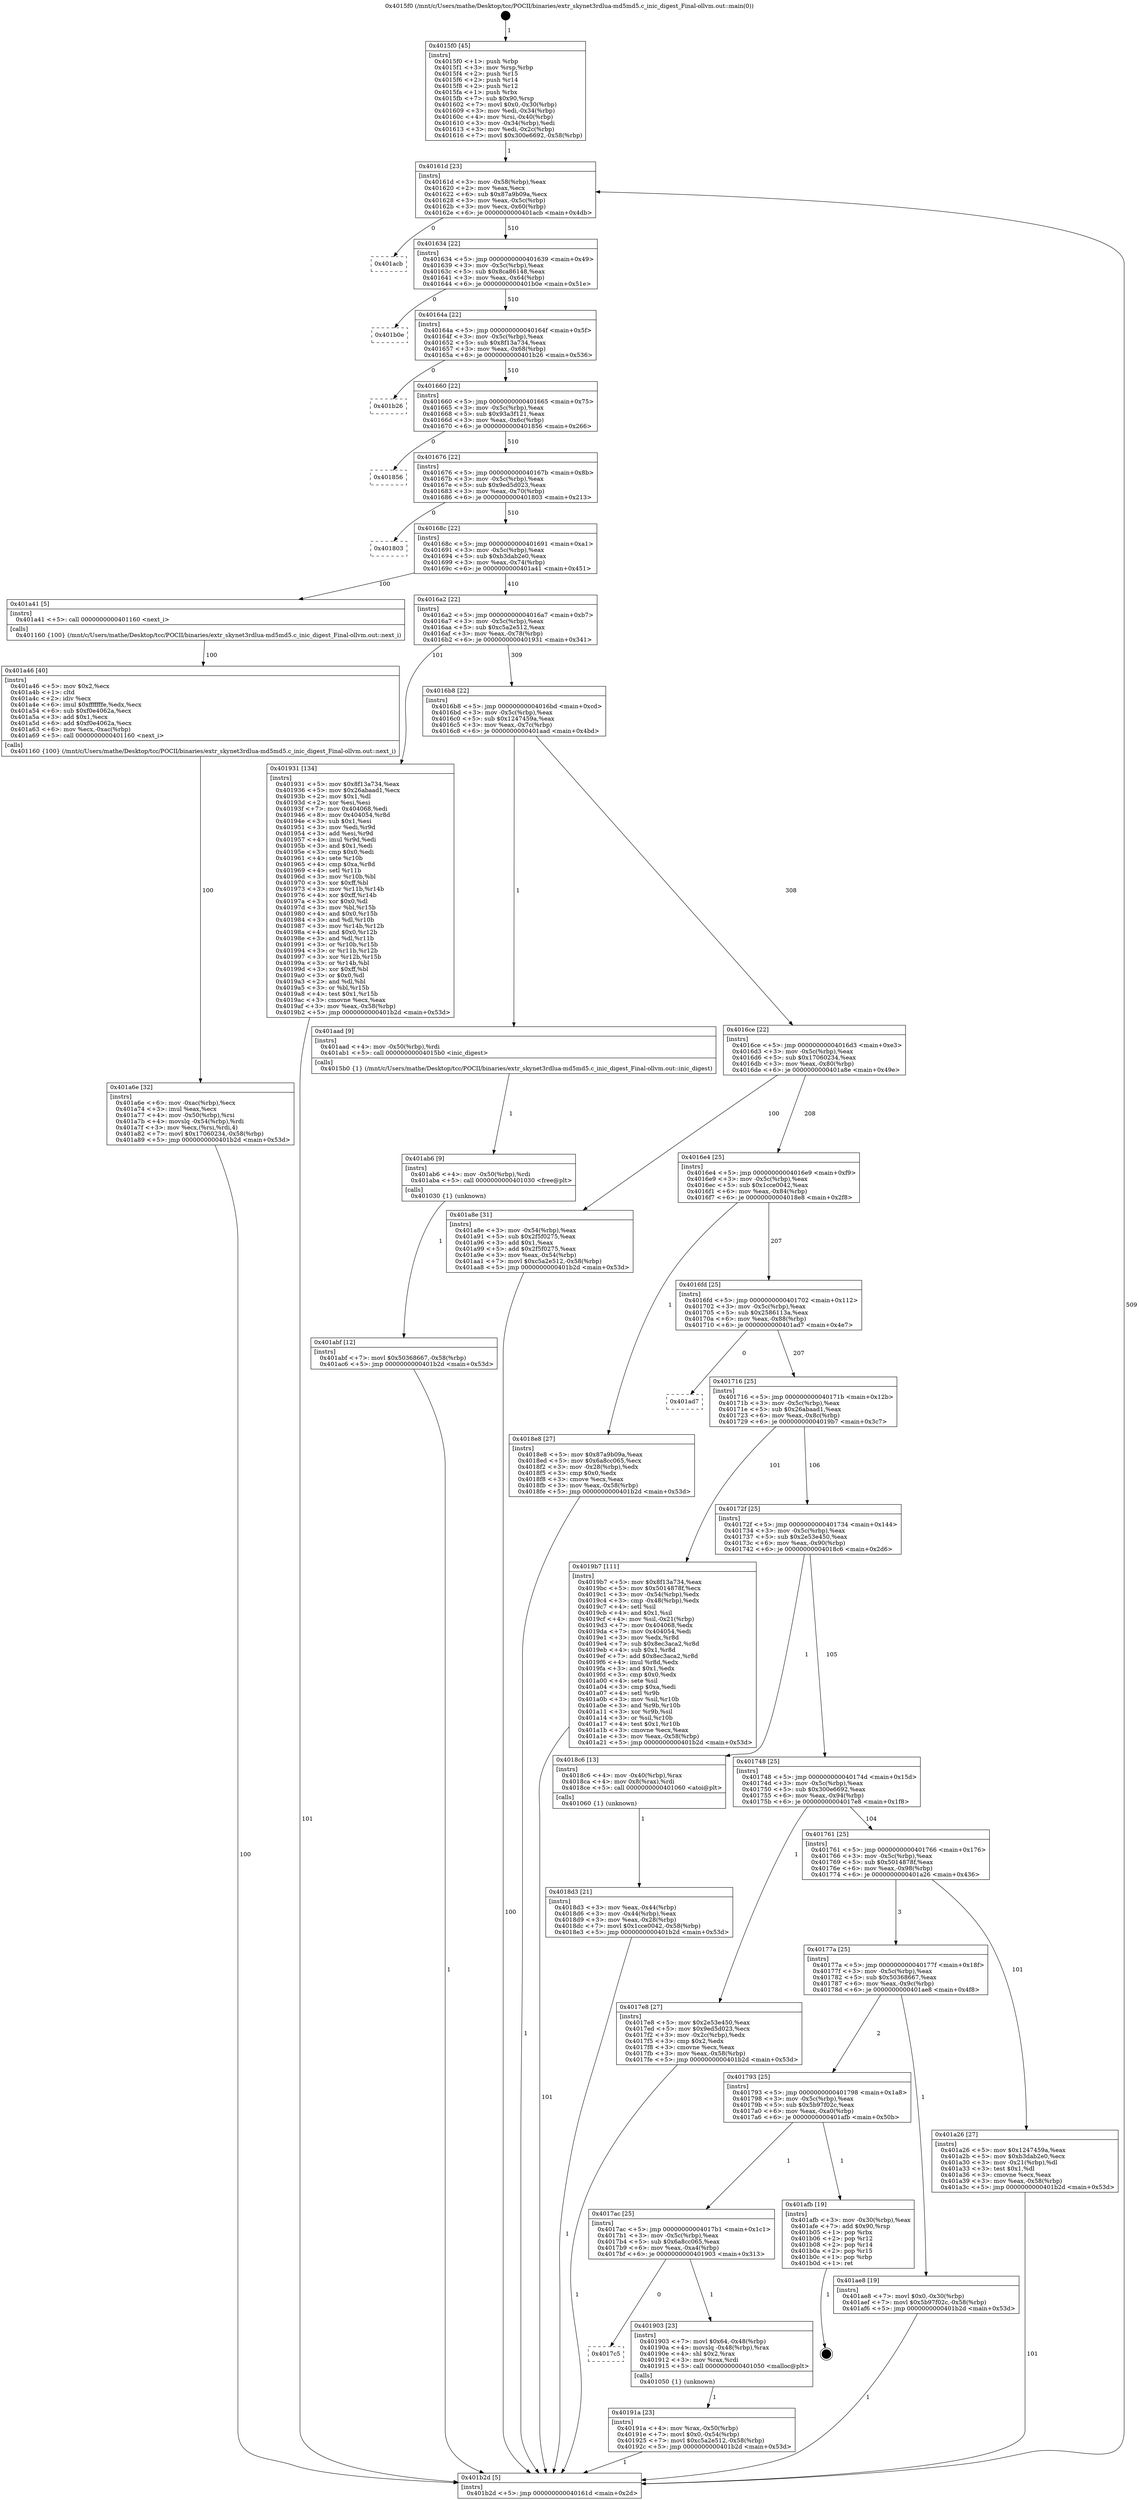digraph "0x4015f0" {
  label = "0x4015f0 (/mnt/c/Users/mathe/Desktop/tcc/POCII/binaries/extr_skynet3rdlua-md5md5.c_inic_digest_Final-ollvm.out::main(0))"
  labelloc = "t"
  node[shape=record]

  Entry [label="",width=0.3,height=0.3,shape=circle,fillcolor=black,style=filled]
  "0x40161d" [label="{
     0x40161d [23]\l
     | [instrs]\l
     &nbsp;&nbsp;0x40161d \<+3\>: mov -0x58(%rbp),%eax\l
     &nbsp;&nbsp;0x401620 \<+2\>: mov %eax,%ecx\l
     &nbsp;&nbsp;0x401622 \<+6\>: sub $0x87a9b09a,%ecx\l
     &nbsp;&nbsp;0x401628 \<+3\>: mov %eax,-0x5c(%rbp)\l
     &nbsp;&nbsp;0x40162b \<+3\>: mov %ecx,-0x60(%rbp)\l
     &nbsp;&nbsp;0x40162e \<+6\>: je 0000000000401acb \<main+0x4db\>\l
  }"]
  "0x401acb" [label="{
     0x401acb\l
  }", style=dashed]
  "0x401634" [label="{
     0x401634 [22]\l
     | [instrs]\l
     &nbsp;&nbsp;0x401634 \<+5\>: jmp 0000000000401639 \<main+0x49\>\l
     &nbsp;&nbsp;0x401639 \<+3\>: mov -0x5c(%rbp),%eax\l
     &nbsp;&nbsp;0x40163c \<+5\>: sub $0x8ca86148,%eax\l
     &nbsp;&nbsp;0x401641 \<+3\>: mov %eax,-0x64(%rbp)\l
     &nbsp;&nbsp;0x401644 \<+6\>: je 0000000000401b0e \<main+0x51e\>\l
  }"]
  Exit [label="",width=0.3,height=0.3,shape=circle,fillcolor=black,style=filled,peripheries=2]
  "0x401b0e" [label="{
     0x401b0e\l
  }", style=dashed]
  "0x40164a" [label="{
     0x40164a [22]\l
     | [instrs]\l
     &nbsp;&nbsp;0x40164a \<+5\>: jmp 000000000040164f \<main+0x5f\>\l
     &nbsp;&nbsp;0x40164f \<+3\>: mov -0x5c(%rbp),%eax\l
     &nbsp;&nbsp;0x401652 \<+5\>: sub $0x8f13a734,%eax\l
     &nbsp;&nbsp;0x401657 \<+3\>: mov %eax,-0x68(%rbp)\l
     &nbsp;&nbsp;0x40165a \<+6\>: je 0000000000401b26 \<main+0x536\>\l
  }"]
  "0x401abf" [label="{
     0x401abf [12]\l
     | [instrs]\l
     &nbsp;&nbsp;0x401abf \<+7\>: movl $0x50368667,-0x58(%rbp)\l
     &nbsp;&nbsp;0x401ac6 \<+5\>: jmp 0000000000401b2d \<main+0x53d\>\l
  }"]
  "0x401b26" [label="{
     0x401b26\l
  }", style=dashed]
  "0x401660" [label="{
     0x401660 [22]\l
     | [instrs]\l
     &nbsp;&nbsp;0x401660 \<+5\>: jmp 0000000000401665 \<main+0x75\>\l
     &nbsp;&nbsp;0x401665 \<+3\>: mov -0x5c(%rbp),%eax\l
     &nbsp;&nbsp;0x401668 \<+5\>: sub $0x93a3f121,%eax\l
     &nbsp;&nbsp;0x40166d \<+3\>: mov %eax,-0x6c(%rbp)\l
     &nbsp;&nbsp;0x401670 \<+6\>: je 0000000000401856 \<main+0x266\>\l
  }"]
  "0x401ab6" [label="{
     0x401ab6 [9]\l
     | [instrs]\l
     &nbsp;&nbsp;0x401ab6 \<+4\>: mov -0x50(%rbp),%rdi\l
     &nbsp;&nbsp;0x401aba \<+5\>: call 0000000000401030 \<free@plt\>\l
     | [calls]\l
     &nbsp;&nbsp;0x401030 \{1\} (unknown)\l
  }"]
  "0x401856" [label="{
     0x401856\l
  }", style=dashed]
  "0x401676" [label="{
     0x401676 [22]\l
     | [instrs]\l
     &nbsp;&nbsp;0x401676 \<+5\>: jmp 000000000040167b \<main+0x8b\>\l
     &nbsp;&nbsp;0x40167b \<+3\>: mov -0x5c(%rbp),%eax\l
     &nbsp;&nbsp;0x40167e \<+5\>: sub $0x9ed5d023,%eax\l
     &nbsp;&nbsp;0x401683 \<+3\>: mov %eax,-0x70(%rbp)\l
     &nbsp;&nbsp;0x401686 \<+6\>: je 0000000000401803 \<main+0x213\>\l
  }"]
  "0x401a6e" [label="{
     0x401a6e [32]\l
     | [instrs]\l
     &nbsp;&nbsp;0x401a6e \<+6\>: mov -0xac(%rbp),%ecx\l
     &nbsp;&nbsp;0x401a74 \<+3\>: imul %eax,%ecx\l
     &nbsp;&nbsp;0x401a77 \<+4\>: mov -0x50(%rbp),%rsi\l
     &nbsp;&nbsp;0x401a7b \<+4\>: movslq -0x54(%rbp),%rdi\l
     &nbsp;&nbsp;0x401a7f \<+3\>: mov %ecx,(%rsi,%rdi,4)\l
     &nbsp;&nbsp;0x401a82 \<+7\>: movl $0x17060234,-0x58(%rbp)\l
     &nbsp;&nbsp;0x401a89 \<+5\>: jmp 0000000000401b2d \<main+0x53d\>\l
  }"]
  "0x401803" [label="{
     0x401803\l
  }", style=dashed]
  "0x40168c" [label="{
     0x40168c [22]\l
     | [instrs]\l
     &nbsp;&nbsp;0x40168c \<+5\>: jmp 0000000000401691 \<main+0xa1\>\l
     &nbsp;&nbsp;0x401691 \<+3\>: mov -0x5c(%rbp),%eax\l
     &nbsp;&nbsp;0x401694 \<+5\>: sub $0xb3dab2e0,%eax\l
     &nbsp;&nbsp;0x401699 \<+3\>: mov %eax,-0x74(%rbp)\l
     &nbsp;&nbsp;0x40169c \<+6\>: je 0000000000401a41 \<main+0x451\>\l
  }"]
  "0x401a46" [label="{
     0x401a46 [40]\l
     | [instrs]\l
     &nbsp;&nbsp;0x401a46 \<+5\>: mov $0x2,%ecx\l
     &nbsp;&nbsp;0x401a4b \<+1\>: cltd\l
     &nbsp;&nbsp;0x401a4c \<+2\>: idiv %ecx\l
     &nbsp;&nbsp;0x401a4e \<+6\>: imul $0xfffffffe,%edx,%ecx\l
     &nbsp;&nbsp;0x401a54 \<+6\>: sub $0xf0e4062a,%ecx\l
     &nbsp;&nbsp;0x401a5a \<+3\>: add $0x1,%ecx\l
     &nbsp;&nbsp;0x401a5d \<+6\>: add $0xf0e4062a,%ecx\l
     &nbsp;&nbsp;0x401a63 \<+6\>: mov %ecx,-0xac(%rbp)\l
     &nbsp;&nbsp;0x401a69 \<+5\>: call 0000000000401160 \<next_i\>\l
     | [calls]\l
     &nbsp;&nbsp;0x401160 \{100\} (/mnt/c/Users/mathe/Desktop/tcc/POCII/binaries/extr_skynet3rdlua-md5md5.c_inic_digest_Final-ollvm.out::next_i)\l
  }"]
  "0x401a41" [label="{
     0x401a41 [5]\l
     | [instrs]\l
     &nbsp;&nbsp;0x401a41 \<+5\>: call 0000000000401160 \<next_i\>\l
     | [calls]\l
     &nbsp;&nbsp;0x401160 \{100\} (/mnt/c/Users/mathe/Desktop/tcc/POCII/binaries/extr_skynet3rdlua-md5md5.c_inic_digest_Final-ollvm.out::next_i)\l
  }"]
  "0x4016a2" [label="{
     0x4016a2 [22]\l
     | [instrs]\l
     &nbsp;&nbsp;0x4016a2 \<+5\>: jmp 00000000004016a7 \<main+0xb7\>\l
     &nbsp;&nbsp;0x4016a7 \<+3\>: mov -0x5c(%rbp),%eax\l
     &nbsp;&nbsp;0x4016aa \<+5\>: sub $0xc5a2e512,%eax\l
     &nbsp;&nbsp;0x4016af \<+3\>: mov %eax,-0x78(%rbp)\l
     &nbsp;&nbsp;0x4016b2 \<+6\>: je 0000000000401931 \<main+0x341\>\l
  }"]
  "0x40191a" [label="{
     0x40191a [23]\l
     | [instrs]\l
     &nbsp;&nbsp;0x40191a \<+4\>: mov %rax,-0x50(%rbp)\l
     &nbsp;&nbsp;0x40191e \<+7\>: movl $0x0,-0x54(%rbp)\l
     &nbsp;&nbsp;0x401925 \<+7\>: movl $0xc5a2e512,-0x58(%rbp)\l
     &nbsp;&nbsp;0x40192c \<+5\>: jmp 0000000000401b2d \<main+0x53d\>\l
  }"]
  "0x401931" [label="{
     0x401931 [134]\l
     | [instrs]\l
     &nbsp;&nbsp;0x401931 \<+5\>: mov $0x8f13a734,%eax\l
     &nbsp;&nbsp;0x401936 \<+5\>: mov $0x26abaad1,%ecx\l
     &nbsp;&nbsp;0x40193b \<+2\>: mov $0x1,%dl\l
     &nbsp;&nbsp;0x40193d \<+2\>: xor %esi,%esi\l
     &nbsp;&nbsp;0x40193f \<+7\>: mov 0x404068,%edi\l
     &nbsp;&nbsp;0x401946 \<+8\>: mov 0x404054,%r8d\l
     &nbsp;&nbsp;0x40194e \<+3\>: sub $0x1,%esi\l
     &nbsp;&nbsp;0x401951 \<+3\>: mov %edi,%r9d\l
     &nbsp;&nbsp;0x401954 \<+3\>: add %esi,%r9d\l
     &nbsp;&nbsp;0x401957 \<+4\>: imul %r9d,%edi\l
     &nbsp;&nbsp;0x40195b \<+3\>: and $0x1,%edi\l
     &nbsp;&nbsp;0x40195e \<+3\>: cmp $0x0,%edi\l
     &nbsp;&nbsp;0x401961 \<+4\>: sete %r10b\l
     &nbsp;&nbsp;0x401965 \<+4\>: cmp $0xa,%r8d\l
     &nbsp;&nbsp;0x401969 \<+4\>: setl %r11b\l
     &nbsp;&nbsp;0x40196d \<+3\>: mov %r10b,%bl\l
     &nbsp;&nbsp;0x401970 \<+3\>: xor $0xff,%bl\l
     &nbsp;&nbsp;0x401973 \<+3\>: mov %r11b,%r14b\l
     &nbsp;&nbsp;0x401976 \<+4\>: xor $0xff,%r14b\l
     &nbsp;&nbsp;0x40197a \<+3\>: xor $0x0,%dl\l
     &nbsp;&nbsp;0x40197d \<+3\>: mov %bl,%r15b\l
     &nbsp;&nbsp;0x401980 \<+4\>: and $0x0,%r15b\l
     &nbsp;&nbsp;0x401984 \<+3\>: and %dl,%r10b\l
     &nbsp;&nbsp;0x401987 \<+3\>: mov %r14b,%r12b\l
     &nbsp;&nbsp;0x40198a \<+4\>: and $0x0,%r12b\l
     &nbsp;&nbsp;0x40198e \<+3\>: and %dl,%r11b\l
     &nbsp;&nbsp;0x401991 \<+3\>: or %r10b,%r15b\l
     &nbsp;&nbsp;0x401994 \<+3\>: or %r11b,%r12b\l
     &nbsp;&nbsp;0x401997 \<+3\>: xor %r12b,%r15b\l
     &nbsp;&nbsp;0x40199a \<+3\>: or %r14b,%bl\l
     &nbsp;&nbsp;0x40199d \<+3\>: xor $0xff,%bl\l
     &nbsp;&nbsp;0x4019a0 \<+3\>: or $0x0,%dl\l
     &nbsp;&nbsp;0x4019a3 \<+2\>: and %dl,%bl\l
     &nbsp;&nbsp;0x4019a5 \<+3\>: or %bl,%r15b\l
     &nbsp;&nbsp;0x4019a8 \<+4\>: test $0x1,%r15b\l
     &nbsp;&nbsp;0x4019ac \<+3\>: cmovne %ecx,%eax\l
     &nbsp;&nbsp;0x4019af \<+3\>: mov %eax,-0x58(%rbp)\l
     &nbsp;&nbsp;0x4019b2 \<+5\>: jmp 0000000000401b2d \<main+0x53d\>\l
  }"]
  "0x4016b8" [label="{
     0x4016b8 [22]\l
     | [instrs]\l
     &nbsp;&nbsp;0x4016b8 \<+5\>: jmp 00000000004016bd \<main+0xcd\>\l
     &nbsp;&nbsp;0x4016bd \<+3\>: mov -0x5c(%rbp),%eax\l
     &nbsp;&nbsp;0x4016c0 \<+5\>: sub $0x1247459a,%eax\l
     &nbsp;&nbsp;0x4016c5 \<+3\>: mov %eax,-0x7c(%rbp)\l
     &nbsp;&nbsp;0x4016c8 \<+6\>: je 0000000000401aad \<main+0x4bd\>\l
  }"]
  "0x4017c5" [label="{
     0x4017c5\l
  }", style=dashed]
  "0x401aad" [label="{
     0x401aad [9]\l
     | [instrs]\l
     &nbsp;&nbsp;0x401aad \<+4\>: mov -0x50(%rbp),%rdi\l
     &nbsp;&nbsp;0x401ab1 \<+5\>: call 00000000004015b0 \<inic_digest\>\l
     | [calls]\l
     &nbsp;&nbsp;0x4015b0 \{1\} (/mnt/c/Users/mathe/Desktop/tcc/POCII/binaries/extr_skynet3rdlua-md5md5.c_inic_digest_Final-ollvm.out::inic_digest)\l
  }"]
  "0x4016ce" [label="{
     0x4016ce [22]\l
     | [instrs]\l
     &nbsp;&nbsp;0x4016ce \<+5\>: jmp 00000000004016d3 \<main+0xe3\>\l
     &nbsp;&nbsp;0x4016d3 \<+3\>: mov -0x5c(%rbp),%eax\l
     &nbsp;&nbsp;0x4016d6 \<+5\>: sub $0x17060234,%eax\l
     &nbsp;&nbsp;0x4016db \<+3\>: mov %eax,-0x80(%rbp)\l
     &nbsp;&nbsp;0x4016de \<+6\>: je 0000000000401a8e \<main+0x49e\>\l
  }"]
  "0x401903" [label="{
     0x401903 [23]\l
     | [instrs]\l
     &nbsp;&nbsp;0x401903 \<+7\>: movl $0x64,-0x48(%rbp)\l
     &nbsp;&nbsp;0x40190a \<+4\>: movslq -0x48(%rbp),%rax\l
     &nbsp;&nbsp;0x40190e \<+4\>: shl $0x2,%rax\l
     &nbsp;&nbsp;0x401912 \<+3\>: mov %rax,%rdi\l
     &nbsp;&nbsp;0x401915 \<+5\>: call 0000000000401050 \<malloc@plt\>\l
     | [calls]\l
     &nbsp;&nbsp;0x401050 \{1\} (unknown)\l
  }"]
  "0x401a8e" [label="{
     0x401a8e [31]\l
     | [instrs]\l
     &nbsp;&nbsp;0x401a8e \<+3\>: mov -0x54(%rbp),%eax\l
     &nbsp;&nbsp;0x401a91 \<+5\>: sub $0x2f5f0275,%eax\l
     &nbsp;&nbsp;0x401a96 \<+3\>: add $0x1,%eax\l
     &nbsp;&nbsp;0x401a99 \<+5\>: add $0x2f5f0275,%eax\l
     &nbsp;&nbsp;0x401a9e \<+3\>: mov %eax,-0x54(%rbp)\l
     &nbsp;&nbsp;0x401aa1 \<+7\>: movl $0xc5a2e512,-0x58(%rbp)\l
     &nbsp;&nbsp;0x401aa8 \<+5\>: jmp 0000000000401b2d \<main+0x53d\>\l
  }"]
  "0x4016e4" [label="{
     0x4016e4 [25]\l
     | [instrs]\l
     &nbsp;&nbsp;0x4016e4 \<+5\>: jmp 00000000004016e9 \<main+0xf9\>\l
     &nbsp;&nbsp;0x4016e9 \<+3\>: mov -0x5c(%rbp),%eax\l
     &nbsp;&nbsp;0x4016ec \<+5\>: sub $0x1cce0042,%eax\l
     &nbsp;&nbsp;0x4016f1 \<+6\>: mov %eax,-0x84(%rbp)\l
     &nbsp;&nbsp;0x4016f7 \<+6\>: je 00000000004018e8 \<main+0x2f8\>\l
  }"]
  "0x4017ac" [label="{
     0x4017ac [25]\l
     | [instrs]\l
     &nbsp;&nbsp;0x4017ac \<+5\>: jmp 00000000004017b1 \<main+0x1c1\>\l
     &nbsp;&nbsp;0x4017b1 \<+3\>: mov -0x5c(%rbp),%eax\l
     &nbsp;&nbsp;0x4017b4 \<+5\>: sub $0x6a8cc065,%eax\l
     &nbsp;&nbsp;0x4017b9 \<+6\>: mov %eax,-0xa4(%rbp)\l
     &nbsp;&nbsp;0x4017bf \<+6\>: je 0000000000401903 \<main+0x313\>\l
  }"]
  "0x4018e8" [label="{
     0x4018e8 [27]\l
     | [instrs]\l
     &nbsp;&nbsp;0x4018e8 \<+5\>: mov $0x87a9b09a,%eax\l
     &nbsp;&nbsp;0x4018ed \<+5\>: mov $0x6a8cc065,%ecx\l
     &nbsp;&nbsp;0x4018f2 \<+3\>: mov -0x28(%rbp),%edx\l
     &nbsp;&nbsp;0x4018f5 \<+3\>: cmp $0x0,%edx\l
     &nbsp;&nbsp;0x4018f8 \<+3\>: cmove %ecx,%eax\l
     &nbsp;&nbsp;0x4018fb \<+3\>: mov %eax,-0x58(%rbp)\l
     &nbsp;&nbsp;0x4018fe \<+5\>: jmp 0000000000401b2d \<main+0x53d\>\l
  }"]
  "0x4016fd" [label="{
     0x4016fd [25]\l
     | [instrs]\l
     &nbsp;&nbsp;0x4016fd \<+5\>: jmp 0000000000401702 \<main+0x112\>\l
     &nbsp;&nbsp;0x401702 \<+3\>: mov -0x5c(%rbp),%eax\l
     &nbsp;&nbsp;0x401705 \<+5\>: sub $0x2586113a,%eax\l
     &nbsp;&nbsp;0x40170a \<+6\>: mov %eax,-0x88(%rbp)\l
     &nbsp;&nbsp;0x401710 \<+6\>: je 0000000000401ad7 \<main+0x4e7\>\l
  }"]
  "0x401afb" [label="{
     0x401afb [19]\l
     | [instrs]\l
     &nbsp;&nbsp;0x401afb \<+3\>: mov -0x30(%rbp),%eax\l
     &nbsp;&nbsp;0x401afe \<+7\>: add $0x90,%rsp\l
     &nbsp;&nbsp;0x401b05 \<+1\>: pop %rbx\l
     &nbsp;&nbsp;0x401b06 \<+2\>: pop %r12\l
     &nbsp;&nbsp;0x401b08 \<+2\>: pop %r14\l
     &nbsp;&nbsp;0x401b0a \<+2\>: pop %r15\l
     &nbsp;&nbsp;0x401b0c \<+1\>: pop %rbp\l
     &nbsp;&nbsp;0x401b0d \<+1\>: ret\l
  }"]
  "0x401ad7" [label="{
     0x401ad7\l
  }", style=dashed]
  "0x401716" [label="{
     0x401716 [25]\l
     | [instrs]\l
     &nbsp;&nbsp;0x401716 \<+5\>: jmp 000000000040171b \<main+0x12b\>\l
     &nbsp;&nbsp;0x40171b \<+3\>: mov -0x5c(%rbp),%eax\l
     &nbsp;&nbsp;0x40171e \<+5\>: sub $0x26abaad1,%eax\l
     &nbsp;&nbsp;0x401723 \<+6\>: mov %eax,-0x8c(%rbp)\l
     &nbsp;&nbsp;0x401729 \<+6\>: je 00000000004019b7 \<main+0x3c7\>\l
  }"]
  "0x401793" [label="{
     0x401793 [25]\l
     | [instrs]\l
     &nbsp;&nbsp;0x401793 \<+5\>: jmp 0000000000401798 \<main+0x1a8\>\l
     &nbsp;&nbsp;0x401798 \<+3\>: mov -0x5c(%rbp),%eax\l
     &nbsp;&nbsp;0x40179b \<+5\>: sub $0x5b97f02c,%eax\l
     &nbsp;&nbsp;0x4017a0 \<+6\>: mov %eax,-0xa0(%rbp)\l
     &nbsp;&nbsp;0x4017a6 \<+6\>: je 0000000000401afb \<main+0x50b\>\l
  }"]
  "0x4019b7" [label="{
     0x4019b7 [111]\l
     | [instrs]\l
     &nbsp;&nbsp;0x4019b7 \<+5\>: mov $0x8f13a734,%eax\l
     &nbsp;&nbsp;0x4019bc \<+5\>: mov $0x5014878f,%ecx\l
     &nbsp;&nbsp;0x4019c1 \<+3\>: mov -0x54(%rbp),%edx\l
     &nbsp;&nbsp;0x4019c4 \<+3\>: cmp -0x48(%rbp),%edx\l
     &nbsp;&nbsp;0x4019c7 \<+4\>: setl %sil\l
     &nbsp;&nbsp;0x4019cb \<+4\>: and $0x1,%sil\l
     &nbsp;&nbsp;0x4019cf \<+4\>: mov %sil,-0x21(%rbp)\l
     &nbsp;&nbsp;0x4019d3 \<+7\>: mov 0x404068,%edx\l
     &nbsp;&nbsp;0x4019da \<+7\>: mov 0x404054,%edi\l
     &nbsp;&nbsp;0x4019e1 \<+3\>: mov %edx,%r8d\l
     &nbsp;&nbsp;0x4019e4 \<+7\>: sub $0x8ec3aca2,%r8d\l
     &nbsp;&nbsp;0x4019eb \<+4\>: sub $0x1,%r8d\l
     &nbsp;&nbsp;0x4019ef \<+7\>: add $0x8ec3aca2,%r8d\l
     &nbsp;&nbsp;0x4019f6 \<+4\>: imul %r8d,%edx\l
     &nbsp;&nbsp;0x4019fa \<+3\>: and $0x1,%edx\l
     &nbsp;&nbsp;0x4019fd \<+3\>: cmp $0x0,%edx\l
     &nbsp;&nbsp;0x401a00 \<+4\>: sete %sil\l
     &nbsp;&nbsp;0x401a04 \<+3\>: cmp $0xa,%edi\l
     &nbsp;&nbsp;0x401a07 \<+4\>: setl %r9b\l
     &nbsp;&nbsp;0x401a0b \<+3\>: mov %sil,%r10b\l
     &nbsp;&nbsp;0x401a0e \<+3\>: and %r9b,%r10b\l
     &nbsp;&nbsp;0x401a11 \<+3\>: xor %r9b,%sil\l
     &nbsp;&nbsp;0x401a14 \<+3\>: or %sil,%r10b\l
     &nbsp;&nbsp;0x401a17 \<+4\>: test $0x1,%r10b\l
     &nbsp;&nbsp;0x401a1b \<+3\>: cmovne %ecx,%eax\l
     &nbsp;&nbsp;0x401a1e \<+3\>: mov %eax,-0x58(%rbp)\l
     &nbsp;&nbsp;0x401a21 \<+5\>: jmp 0000000000401b2d \<main+0x53d\>\l
  }"]
  "0x40172f" [label="{
     0x40172f [25]\l
     | [instrs]\l
     &nbsp;&nbsp;0x40172f \<+5\>: jmp 0000000000401734 \<main+0x144\>\l
     &nbsp;&nbsp;0x401734 \<+3\>: mov -0x5c(%rbp),%eax\l
     &nbsp;&nbsp;0x401737 \<+5\>: sub $0x2e53e450,%eax\l
     &nbsp;&nbsp;0x40173c \<+6\>: mov %eax,-0x90(%rbp)\l
     &nbsp;&nbsp;0x401742 \<+6\>: je 00000000004018c6 \<main+0x2d6\>\l
  }"]
  "0x401ae8" [label="{
     0x401ae8 [19]\l
     | [instrs]\l
     &nbsp;&nbsp;0x401ae8 \<+7\>: movl $0x0,-0x30(%rbp)\l
     &nbsp;&nbsp;0x401aef \<+7\>: movl $0x5b97f02c,-0x58(%rbp)\l
     &nbsp;&nbsp;0x401af6 \<+5\>: jmp 0000000000401b2d \<main+0x53d\>\l
  }"]
  "0x4018c6" [label="{
     0x4018c6 [13]\l
     | [instrs]\l
     &nbsp;&nbsp;0x4018c6 \<+4\>: mov -0x40(%rbp),%rax\l
     &nbsp;&nbsp;0x4018ca \<+4\>: mov 0x8(%rax),%rdi\l
     &nbsp;&nbsp;0x4018ce \<+5\>: call 0000000000401060 \<atoi@plt\>\l
     | [calls]\l
     &nbsp;&nbsp;0x401060 \{1\} (unknown)\l
  }"]
  "0x401748" [label="{
     0x401748 [25]\l
     | [instrs]\l
     &nbsp;&nbsp;0x401748 \<+5\>: jmp 000000000040174d \<main+0x15d\>\l
     &nbsp;&nbsp;0x40174d \<+3\>: mov -0x5c(%rbp),%eax\l
     &nbsp;&nbsp;0x401750 \<+5\>: sub $0x300e6692,%eax\l
     &nbsp;&nbsp;0x401755 \<+6\>: mov %eax,-0x94(%rbp)\l
     &nbsp;&nbsp;0x40175b \<+6\>: je 00000000004017e8 \<main+0x1f8\>\l
  }"]
  "0x40177a" [label="{
     0x40177a [25]\l
     | [instrs]\l
     &nbsp;&nbsp;0x40177a \<+5\>: jmp 000000000040177f \<main+0x18f\>\l
     &nbsp;&nbsp;0x40177f \<+3\>: mov -0x5c(%rbp),%eax\l
     &nbsp;&nbsp;0x401782 \<+5\>: sub $0x50368667,%eax\l
     &nbsp;&nbsp;0x401787 \<+6\>: mov %eax,-0x9c(%rbp)\l
     &nbsp;&nbsp;0x40178d \<+6\>: je 0000000000401ae8 \<main+0x4f8\>\l
  }"]
  "0x4017e8" [label="{
     0x4017e8 [27]\l
     | [instrs]\l
     &nbsp;&nbsp;0x4017e8 \<+5\>: mov $0x2e53e450,%eax\l
     &nbsp;&nbsp;0x4017ed \<+5\>: mov $0x9ed5d023,%ecx\l
     &nbsp;&nbsp;0x4017f2 \<+3\>: mov -0x2c(%rbp),%edx\l
     &nbsp;&nbsp;0x4017f5 \<+3\>: cmp $0x2,%edx\l
     &nbsp;&nbsp;0x4017f8 \<+3\>: cmovne %ecx,%eax\l
     &nbsp;&nbsp;0x4017fb \<+3\>: mov %eax,-0x58(%rbp)\l
     &nbsp;&nbsp;0x4017fe \<+5\>: jmp 0000000000401b2d \<main+0x53d\>\l
  }"]
  "0x401761" [label="{
     0x401761 [25]\l
     | [instrs]\l
     &nbsp;&nbsp;0x401761 \<+5\>: jmp 0000000000401766 \<main+0x176\>\l
     &nbsp;&nbsp;0x401766 \<+3\>: mov -0x5c(%rbp),%eax\l
     &nbsp;&nbsp;0x401769 \<+5\>: sub $0x5014878f,%eax\l
     &nbsp;&nbsp;0x40176e \<+6\>: mov %eax,-0x98(%rbp)\l
     &nbsp;&nbsp;0x401774 \<+6\>: je 0000000000401a26 \<main+0x436\>\l
  }"]
  "0x401b2d" [label="{
     0x401b2d [5]\l
     | [instrs]\l
     &nbsp;&nbsp;0x401b2d \<+5\>: jmp 000000000040161d \<main+0x2d\>\l
  }"]
  "0x4015f0" [label="{
     0x4015f0 [45]\l
     | [instrs]\l
     &nbsp;&nbsp;0x4015f0 \<+1\>: push %rbp\l
     &nbsp;&nbsp;0x4015f1 \<+3\>: mov %rsp,%rbp\l
     &nbsp;&nbsp;0x4015f4 \<+2\>: push %r15\l
     &nbsp;&nbsp;0x4015f6 \<+2\>: push %r14\l
     &nbsp;&nbsp;0x4015f8 \<+2\>: push %r12\l
     &nbsp;&nbsp;0x4015fa \<+1\>: push %rbx\l
     &nbsp;&nbsp;0x4015fb \<+7\>: sub $0x90,%rsp\l
     &nbsp;&nbsp;0x401602 \<+7\>: movl $0x0,-0x30(%rbp)\l
     &nbsp;&nbsp;0x401609 \<+3\>: mov %edi,-0x34(%rbp)\l
     &nbsp;&nbsp;0x40160c \<+4\>: mov %rsi,-0x40(%rbp)\l
     &nbsp;&nbsp;0x401610 \<+3\>: mov -0x34(%rbp),%edi\l
     &nbsp;&nbsp;0x401613 \<+3\>: mov %edi,-0x2c(%rbp)\l
     &nbsp;&nbsp;0x401616 \<+7\>: movl $0x300e6692,-0x58(%rbp)\l
  }"]
  "0x4018d3" [label="{
     0x4018d3 [21]\l
     | [instrs]\l
     &nbsp;&nbsp;0x4018d3 \<+3\>: mov %eax,-0x44(%rbp)\l
     &nbsp;&nbsp;0x4018d6 \<+3\>: mov -0x44(%rbp),%eax\l
     &nbsp;&nbsp;0x4018d9 \<+3\>: mov %eax,-0x28(%rbp)\l
     &nbsp;&nbsp;0x4018dc \<+7\>: movl $0x1cce0042,-0x58(%rbp)\l
     &nbsp;&nbsp;0x4018e3 \<+5\>: jmp 0000000000401b2d \<main+0x53d\>\l
  }"]
  "0x401a26" [label="{
     0x401a26 [27]\l
     | [instrs]\l
     &nbsp;&nbsp;0x401a26 \<+5\>: mov $0x1247459a,%eax\l
     &nbsp;&nbsp;0x401a2b \<+5\>: mov $0xb3dab2e0,%ecx\l
     &nbsp;&nbsp;0x401a30 \<+3\>: mov -0x21(%rbp),%dl\l
     &nbsp;&nbsp;0x401a33 \<+3\>: test $0x1,%dl\l
     &nbsp;&nbsp;0x401a36 \<+3\>: cmovne %ecx,%eax\l
     &nbsp;&nbsp;0x401a39 \<+3\>: mov %eax,-0x58(%rbp)\l
     &nbsp;&nbsp;0x401a3c \<+5\>: jmp 0000000000401b2d \<main+0x53d\>\l
  }"]
  Entry -> "0x4015f0" [label=" 1"]
  "0x40161d" -> "0x401acb" [label=" 0"]
  "0x40161d" -> "0x401634" [label=" 510"]
  "0x401afb" -> Exit [label=" 1"]
  "0x401634" -> "0x401b0e" [label=" 0"]
  "0x401634" -> "0x40164a" [label=" 510"]
  "0x401ae8" -> "0x401b2d" [label=" 1"]
  "0x40164a" -> "0x401b26" [label=" 0"]
  "0x40164a" -> "0x401660" [label=" 510"]
  "0x401abf" -> "0x401b2d" [label=" 1"]
  "0x401660" -> "0x401856" [label=" 0"]
  "0x401660" -> "0x401676" [label=" 510"]
  "0x401ab6" -> "0x401abf" [label=" 1"]
  "0x401676" -> "0x401803" [label=" 0"]
  "0x401676" -> "0x40168c" [label=" 510"]
  "0x401aad" -> "0x401ab6" [label=" 1"]
  "0x40168c" -> "0x401a41" [label=" 100"]
  "0x40168c" -> "0x4016a2" [label=" 410"]
  "0x401a8e" -> "0x401b2d" [label=" 100"]
  "0x4016a2" -> "0x401931" [label=" 101"]
  "0x4016a2" -> "0x4016b8" [label=" 309"]
  "0x401a6e" -> "0x401b2d" [label=" 100"]
  "0x4016b8" -> "0x401aad" [label=" 1"]
  "0x4016b8" -> "0x4016ce" [label=" 308"]
  "0x401a46" -> "0x401a6e" [label=" 100"]
  "0x4016ce" -> "0x401a8e" [label=" 100"]
  "0x4016ce" -> "0x4016e4" [label=" 208"]
  "0x401a41" -> "0x401a46" [label=" 100"]
  "0x4016e4" -> "0x4018e8" [label=" 1"]
  "0x4016e4" -> "0x4016fd" [label=" 207"]
  "0x4019b7" -> "0x401b2d" [label=" 101"]
  "0x4016fd" -> "0x401ad7" [label=" 0"]
  "0x4016fd" -> "0x401716" [label=" 207"]
  "0x401931" -> "0x401b2d" [label=" 101"]
  "0x401716" -> "0x4019b7" [label=" 101"]
  "0x401716" -> "0x40172f" [label=" 106"]
  "0x401903" -> "0x40191a" [label=" 1"]
  "0x40172f" -> "0x4018c6" [label=" 1"]
  "0x40172f" -> "0x401748" [label=" 105"]
  "0x4017ac" -> "0x4017c5" [label=" 0"]
  "0x401748" -> "0x4017e8" [label=" 1"]
  "0x401748" -> "0x401761" [label=" 104"]
  "0x4017e8" -> "0x401b2d" [label=" 1"]
  "0x4015f0" -> "0x40161d" [label=" 1"]
  "0x401b2d" -> "0x40161d" [label=" 509"]
  "0x4018c6" -> "0x4018d3" [label=" 1"]
  "0x4018d3" -> "0x401b2d" [label=" 1"]
  "0x4018e8" -> "0x401b2d" [label=" 1"]
  "0x401a26" -> "0x401b2d" [label=" 101"]
  "0x401761" -> "0x401a26" [label=" 101"]
  "0x401761" -> "0x40177a" [label=" 3"]
  "0x4017ac" -> "0x401903" [label=" 1"]
  "0x40177a" -> "0x401ae8" [label=" 1"]
  "0x40177a" -> "0x401793" [label=" 2"]
  "0x40191a" -> "0x401b2d" [label=" 1"]
  "0x401793" -> "0x401afb" [label=" 1"]
  "0x401793" -> "0x4017ac" [label=" 1"]
}
